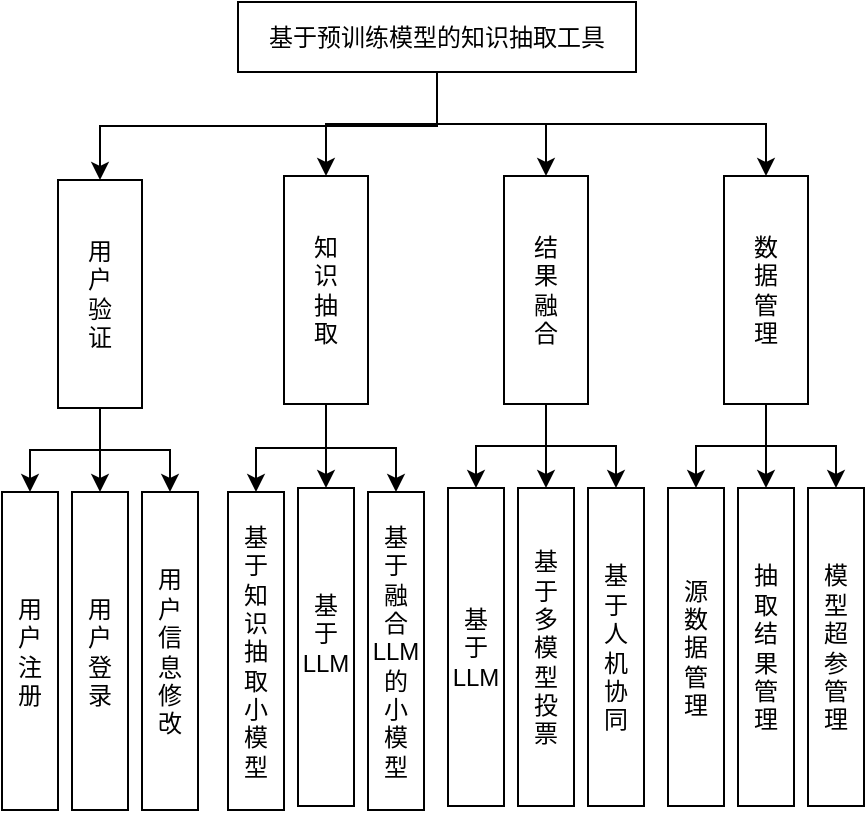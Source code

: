 <mxfile version="23.1.5" type="github">
  <diagram name="第 1 页" id="WPeSKZ3zgi5uHqN3BZs9">
    <mxGraphModel dx="1002" dy="569" grid="0" gridSize="10" guides="1" tooltips="1" connect="1" arrows="1" fold="1" page="0" pageScale="1" pageWidth="827" pageHeight="1169" math="0" shadow="0">
      <root>
        <mxCell id="0" />
        <mxCell id="1" parent="0" />
        <mxCell id="5Q7FV-45-rQ6y9RqwHLU-6" style="edgeStyle=orthogonalEdgeStyle;rounded=0;orthogonalLoop=1;jettySize=auto;html=1;exitX=0.5;exitY=1;exitDx=0;exitDy=0;" edge="1" parent="1" source="5Q7FV-45-rQ6y9RqwHLU-1" target="5Q7FV-45-rQ6y9RqwHLU-2">
          <mxGeometry relative="1" as="geometry" />
        </mxCell>
        <mxCell id="5Q7FV-45-rQ6y9RqwHLU-7" style="edgeStyle=orthogonalEdgeStyle;rounded=0;orthogonalLoop=1;jettySize=auto;html=1;entryX=0.5;entryY=0;entryDx=0;entryDy=0;" edge="1" parent="1" source="5Q7FV-45-rQ6y9RqwHLU-1" target="5Q7FV-45-rQ6y9RqwHLU-3">
          <mxGeometry relative="1" as="geometry" />
        </mxCell>
        <mxCell id="5Q7FV-45-rQ6y9RqwHLU-8" style="edgeStyle=orthogonalEdgeStyle;rounded=0;orthogonalLoop=1;jettySize=auto;html=1;" edge="1" parent="1" source="5Q7FV-45-rQ6y9RqwHLU-1" target="5Q7FV-45-rQ6y9RqwHLU-4">
          <mxGeometry relative="1" as="geometry" />
        </mxCell>
        <mxCell id="5Q7FV-45-rQ6y9RqwHLU-9" style="edgeStyle=orthogonalEdgeStyle;rounded=0;orthogonalLoop=1;jettySize=auto;html=1;exitX=0.5;exitY=1;exitDx=0;exitDy=0;" edge="1" parent="1" source="5Q7FV-45-rQ6y9RqwHLU-1" target="5Q7FV-45-rQ6y9RqwHLU-5">
          <mxGeometry relative="1" as="geometry" />
        </mxCell>
        <mxCell id="5Q7FV-45-rQ6y9RqwHLU-1" value="基于预训练模型的知识抽取工具" style="rounded=0;whiteSpace=wrap;html=1;" vertex="1" parent="1">
          <mxGeometry x="301" y="192" width="199" height="35" as="geometry" />
        </mxCell>
        <mxCell id="5Q7FV-45-rQ6y9RqwHLU-13" style="edgeStyle=orthogonalEdgeStyle;rounded=0;orthogonalLoop=1;jettySize=auto;html=1;entryX=0.5;entryY=0;entryDx=0;entryDy=0;exitX=0.5;exitY=1;exitDx=0;exitDy=0;" edge="1" parent="1" source="5Q7FV-45-rQ6y9RqwHLU-2" target="5Q7FV-45-rQ6y9RqwHLU-10">
          <mxGeometry relative="1" as="geometry" />
        </mxCell>
        <mxCell id="5Q7FV-45-rQ6y9RqwHLU-15" style="edgeStyle=orthogonalEdgeStyle;rounded=0;orthogonalLoop=1;jettySize=auto;html=1;entryX=0.5;entryY=0;entryDx=0;entryDy=0;" edge="1" parent="1" source="5Q7FV-45-rQ6y9RqwHLU-2" target="5Q7FV-45-rQ6y9RqwHLU-11">
          <mxGeometry relative="1" as="geometry" />
        </mxCell>
        <mxCell id="5Q7FV-45-rQ6y9RqwHLU-16" style="edgeStyle=orthogonalEdgeStyle;rounded=0;orthogonalLoop=1;jettySize=auto;html=1;entryX=0.5;entryY=0;entryDx=0;entryDy=0;exitX=0.5;exitY=1;exitDx=0;exitDy=0;" edge="1" parent="1" source="5Q7FV-45-rQ6y9RqwHLU-2" target="5Q7FV-45-rQ6y9RqwHLU-12">
          <mxGeometry relative="1" as="geometry" />
        </mxCell>
        <mxCell id="5Q7FV-45-rQ6y9RqwHLU-2" value="用&lt;br&gt;户&lt;br&gt;验&lt;br&gt;证" style="rounded=0;whiteSpace=wrap;html=1;" vertex="1" parent="1">
          <mxGeometry x="211" y="281" width="42" height="114" as="geometry" />
        </mxCell>
        <mxCell id="5Q7FV-45-rQ6y9RqwHLU-20" style="edgeStyle=orthogonalEdgeStyle;rounded=0;orthogonalLoop=1;jettySize=auto;html=1;entryX=0.5;entryY=0;entryDx=0;entryDy=0;" edge="1" parent="1" source="5Q7FV-45-rQ6y9RqwHLU-3" target="5Q7FV-45-rQ6y9RqwHLU-17">
          <mxGeometry relative="1" as="geometry" />
        </mxCell>
        <mxCell id="5Q7FV-45-rQ6y9RqwHLU-21" style="edgeStyle=orthogonalEdgeStyle;rounded=0;orthogonalLoop=1;jettySize=auto;html=1;entryX=0.5;entryY=0;entryDx=0;entryDy=0;" edge="1" parent="1" source="5Q7FV-45-rQ6y9RqwHLU-3" target="5Q7FV-45-rQ6y9RqwHLU-18">
          <mxGeometry relative="1" as="geometry" />
        </mxCell>
        <mxCell id="5Q7FV-45-rQ6y9RqwHLU-22" style="edgeStyle=orthogonalEdgeStyle;rounded=0;orthogonalLoop=1;jettySize=auto;html=1;entryX=0.5;entryY=0;entryDx=0;entryDy=0;exitX=0.5;exitY=1;exitDx=0;exitDy=0;" edge="1" parent="1" source="5Q7FV-45-rQ6y9RqwHLU-3" target="5Q7FV-45-rQ6y9RqwHLU-19">
          <mxGeometry relative="1" as="geometry" />
        </mxCell>
        <mxCell id="5Q7FV-45-rQ6y9RqwHLU-3" value="知&lt;br&gt;识&lt;br&gt;抽&lt;br&gt;取" style="rounded=0;whiteSpace=wrap;html=1;" vertex="1" parent="1">
          <mxGeometry x="324" y="279" width="42" height="114" as="geometry" />
        </mxCell>
        <mxCell id="5Q7FV-45-rQ6y9RqwHLU-26" style="edgeStyle=orthogonalEdgeStyle;rounded=0;orthogonalLoop=1;jettySize=auto;html=1;entryX=0.5;entryY=0;entryDx=0;entryDy=0;" edge="1" parent="1" source="5Q7FV-45-rQ6y9RqwHLU-4" target="5Q7FV-45-rQ6y9RqwHLU-24">
          <mxGeometry relative="1" as="geometry" />
        </mxCell>
        <mxCell id="5Q7FV-45-rQ6y9RqwHLU-27" style="edgeStyle=orthogonalEdgeStyle;rounded=0;orthogonalLoop=1;jettySize=auto;html=1;exitX=0.5;exitY=1;exitDx=0;exitDy=0;" edge="1" parent="1" source="5Q7FV-45-rQ6y9RqwHLU-4" target="5Q7FV-45-rQ6y9RqwHLU-23">
          <mxGeometry relative="1" as="geometry" />
        </mxCell>
        <mxCell id="5Q7FV-45-rQ6y9RqwHLU-28" style="edgeStyle=orthogonalEdgeStyle;rounded=0;orthogonalLoop=1;jettySize=auto;html=1;exitX=0.5;exitY=1;exitDx=0;exitDy=0;" edge="1" parent="1" source="5Q7FV-45-rQ6y9RqwHLU-4" target="5Q7FV-45-rQ6y9RqwHLU-25">
          <mxGeometry relative="1" as="geometry" />
        </mxCell>
        <mxCell id="5Q7FV-45-rQ6y9RqwHLU-4" value="结&lt;br&gt;果&lt;br&gt;融&lt;br&gt;合" style="rounded=0;whiteSpace=wrap;html=1;" vertex="1" parent="1">
          <mxGeometry x="434" y="279" width="42" height="114" as="geometry" />
        </mxCell>
        <mxCell id="5Q7FV-45-rQ6y9RqwHLU-32" style="edgeStyle=orthogonalEdgeStyle;rounded=0;orthogonalLoop=1;jettySize=auto;html=1;entryX=0.5;entryY=0;entryDx=0;entryDy=0;" edge="1" parent="1" source="5Q7FV-45-rQ6y9RqwHLU-5" target="5Q7FV-45-rQ6y9RqwHLU-29">
          <mxGeometry relative="1" as="geometry" />
        </mxCell>
        <mxCell id="5Q7FV-45-rQ6y9RqwHLU-33" style="edgeStyle=orthogonalEdgeStyle;rounded=0;orthogonalLoop=1;jettySize=auto;html=1;" edge="1" parent="1" source="5Q7FV-45-rQ6y9RqwHLU-5" target="5Q7FV-45-rQ6y9RqwHLU-30">
          <mxGeometry relative="1" as="geometry" />
        </mxCell>
        <mxCell id="5Q7FV-45-rQ6y9RqwHLU-34" style="edgeStyle=orthogonalEdgeStyle;rounded=0;orthogonalLoop=1;jettySize=auto;html=1;" edge="1" parent="1" source="5Q7FV-45-rQ6y9RqwHLU-5" target="5Q7FV-45-rQ6y9RqwHLU-31">
          <mxGeometry relative="1" as="geometry" />
        </mxCell>
        <mxCell id="5Q7FV-45-rQ6y9RqwHLU-5" value="数&lt;br&gt;据&lt;br&gt;管&lt;br&gt;理" style="rounded=0;whiteSpace=wrap;html=1;" vertex="1" parent="1">
          <mxGeometry x="544" y="279" width="42" height="114" as="geometry" />
        </mxCell>
        <mxCell id="5Q7FV-45-rQ6y9RqwHLU-10" value="用&lt;br&gt;户&lt;br&gt;注&lt;br&gt;册" style="rounded=0;whiteSpace=wrap;html=1;" vertex="1" parent="1">
          <mxGeometry x="183" y="437" width="28" height="159" as="geometry" />
        </mxCell>
        <mxCell id="5Q7FV-45-rQ6y9RqwHLU-11" value="用&lt;br&gt;户&lt;br&gt;登&lt;br&gt;录" style="rounded=0;whiteSpace=wrap;html=1;" vertex="1" parent="1">
          <mxGeometry x="218" y="437" width="28" height="159" as="geometry" />
        </mxCell>
        <mxCell id="5Q7FV-45-rQ6y9RqwHLU-12" value="用&lt;br&gt;户&lt;br&gt;信&lt;br&gt;息&lt;br&gt;修&lt;br&gt;改" style="rounded=0;whiteSpace=wrap;html=1;" vertex="1" parent="1">
          <mxGeometry x="253" y="437" width="28" height="159" as="geometry" />
        </mxCell>
        <mxCell id="5Q7FV-45-rQ6y9RqwHLU-17" value="基&lt;br&gt;于&lt;br&gt;知&lt;br&gt;识&lt;br&gt;抽&lt;br&gt;取&lt;br&gt;小&lt;br&gt;模&lt;br&gt;型" style="rounded=0;whiteSpace=wrap;html=1;" vertex="1" parent="1">
          <mxGeometry x="296" y="437" width="28" height="159" as="geometry" />
        </mxCell>
        <mxCell id="5Q7FV-45-rQ6y9RqwHLU-18" value="基&lt;br&gt;于&lt;br&gt;LLM&lt;div&gt;&lt;br/&gt;&lt;/div&gt;" style="rounded=0;whiteSpace=wrap;html=1;" vertex="1" parent="1">
          <mxGeometry x="331" y="435" width="28" height="159" as="geometry" />
        </mxCell>
        <mxCell id="5Q7FV-45-rQ6y9RqwHLU-19" value="基&lt;br&gt;于&lt;br&gt;融&lt;br&gt;合LLM&lt;br&gt;的&lt;br&gt;小&lt;br&gt;模&lt;br&gt;型" style="rounded=0;whiteSpace=wrap;html=1;" vertex="1" parent="1">
          <mxGeometry x="366" y="437" width="28" height="159" as="geometry" />
        </mxCell>
        <mxCell id="5Q7FV-45-rQ6y9RqwHLU-23" value="基&lt;br&gt;于&lt;br&gt;LLM" style="rounded=0;whiteSpace=wrap;html=1;" vertex="1" parent="1">
          <mxGeometry x="406" y="435" width="28" height="159" as="geometry" />
        </mxCell>
        <mxCell id="5Q7FV-45-rQ6y9RqwHLU-24" value="基&lt;br&gt;于&lt;br&gt;多&lt;br&gt;模&lt;br&gt;型&lt;br&gt;投&lt;br&gt;票" style="rounded=0;whiteSpace=wrap;html=1;" vertex="1" parent="1">
          <mxGeometry x="441" y="435" width="28" height="159" as="geometry" />
        </mxCell>
        <mxCell id="5Q7FV-45-rQ6y9RqwHLU-25" value="基&lt;br&gt;于&lt;br&gt;人&lt;br&gt;机&lt;br&gt;协&lt;br&gt;同" style="rounded=0;whiteSpace=wrap;html=1;" vertex="1" parent="1">
          <mxGeometry x="476" y="435" width="28" height="159" as="geometry" />
        </mxCell>
        <mxCell id="5Q7FV-45-rQ6y9RqwHLU-29" value="源&lt;br&gt;数&lt;br&gt;据&lt;br&gt;管&lt;br&gt;理" style="rounded=0;whiteSpace=wrap;html=1;" vertex="1" parent="1">
          <mxGeometry x="516" y="435" width="28" height="159" as="geometry" />
        </mxCell>
        <mxCell id="5Q7FV-45-rQ6y9RqwHLU-30" value="抽&lt;br&gt;取&lt;br&gt;结&lt;br&gt;果&lt;br&gt;管&lt;br&gt;理" style="rounded=0;whiteSpace=wrap;html=1;" vertex="1" parent="1">
          <mxGeometry x="551" y="435" width="28" height="159" as="geometry" />
        </mxCell>
        <mxCell id="5Q7FV-45-rQ6y9RqwHLU-31" value="模&lt;br&gt;型&lt;br&gt;超&lt;br&gt;参&lt;br&gt;管&lt;br&gt;理" style="rounded=0;whiteSpace=wrap;html=1;" vertex="1" parent="1">
          <mxGeometry x="586" y="435" width="28" height="159" as="geometry" />
        </mxCell>
      </root>
    </mxGraphModel>
  </diagram>
</mxfile>
